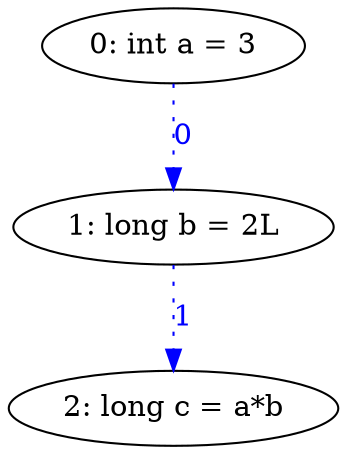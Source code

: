 digraph ABCD {
0 [label="0: int a = 3"];
1 [label="1: long b = 2L"];
2 [label="2: long c = a*b"];
0 -> 1 [label="0",color=blue,fontcolor=blue,style=dotted];
1 -> 2 [label="1",color=blue,fontcolor=blue,style=dotted];
}
